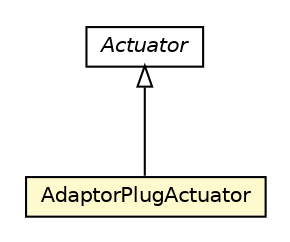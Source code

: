 #!/usr/local/bin/dot
#
# Class diagram 
# Generated by UMLGraph version R5_6-24-gf6e263 (http://www.umlgraph.org/)
#

digraph G {
	edge [fontname="Helvetica",fontsize=10,labelfontname="Helvetica",labelfontsize=10];
	node [fontname="Helvetica",fontsize=10,shape=plaintext];
	nodesep=0.25;
	ranksep=0.5;
	// org.universAAL.ontology.device.Actuator
	c54989 [label=<<table title="org.universAAL.ontology.device.Actuator" border="0" cellborder="1" cellspacing="0" cellpadding="2" port="p" href="../../device/Actuator.html">
		<tr><td><table border="0" cellspacing="0" cellpadding="1">
<tr><td align="center" balign="center"><font face="Helvetica-Oblique"> Actuator </font></td></tr>
		</table></td></tr>
		</table>>, URL="../../device/Actuator.html", fontname="Helvetica", fontcolor="black", fontsize=10.0];
	// org.universAAL.ontology.activityhub.ext.AdaptorPlugActuator
	c55033 [label=<<table title="org.universAAL.ontology.activityhub.ext.AdaptorPlugActuator" border="0" cellborder="1" cellspacing="0" cellpadding="2" port="p" bgcolor="lemonChiffon" href="./AdaptorPlugActuator.html">
		<tr><td><table border="0" cellspacing="0" cellpadding="1">
<tr><td align="center" balign="center"> AdaptorPlugActuator </td></tr>
		</table></td></tr>
		</table>>, URL="./AdaptorPlugActuator.html", fontname="Helvetica", fontcolor="black", fontsize=10.0];
	//org.universAAL.ontology.activityhub.ext.AdaptorPlugActuator extends org.universAAL.ontology.device.Actuator
	c54989:p -> c55033:p [dir=back,arrowtail=empty];
}

